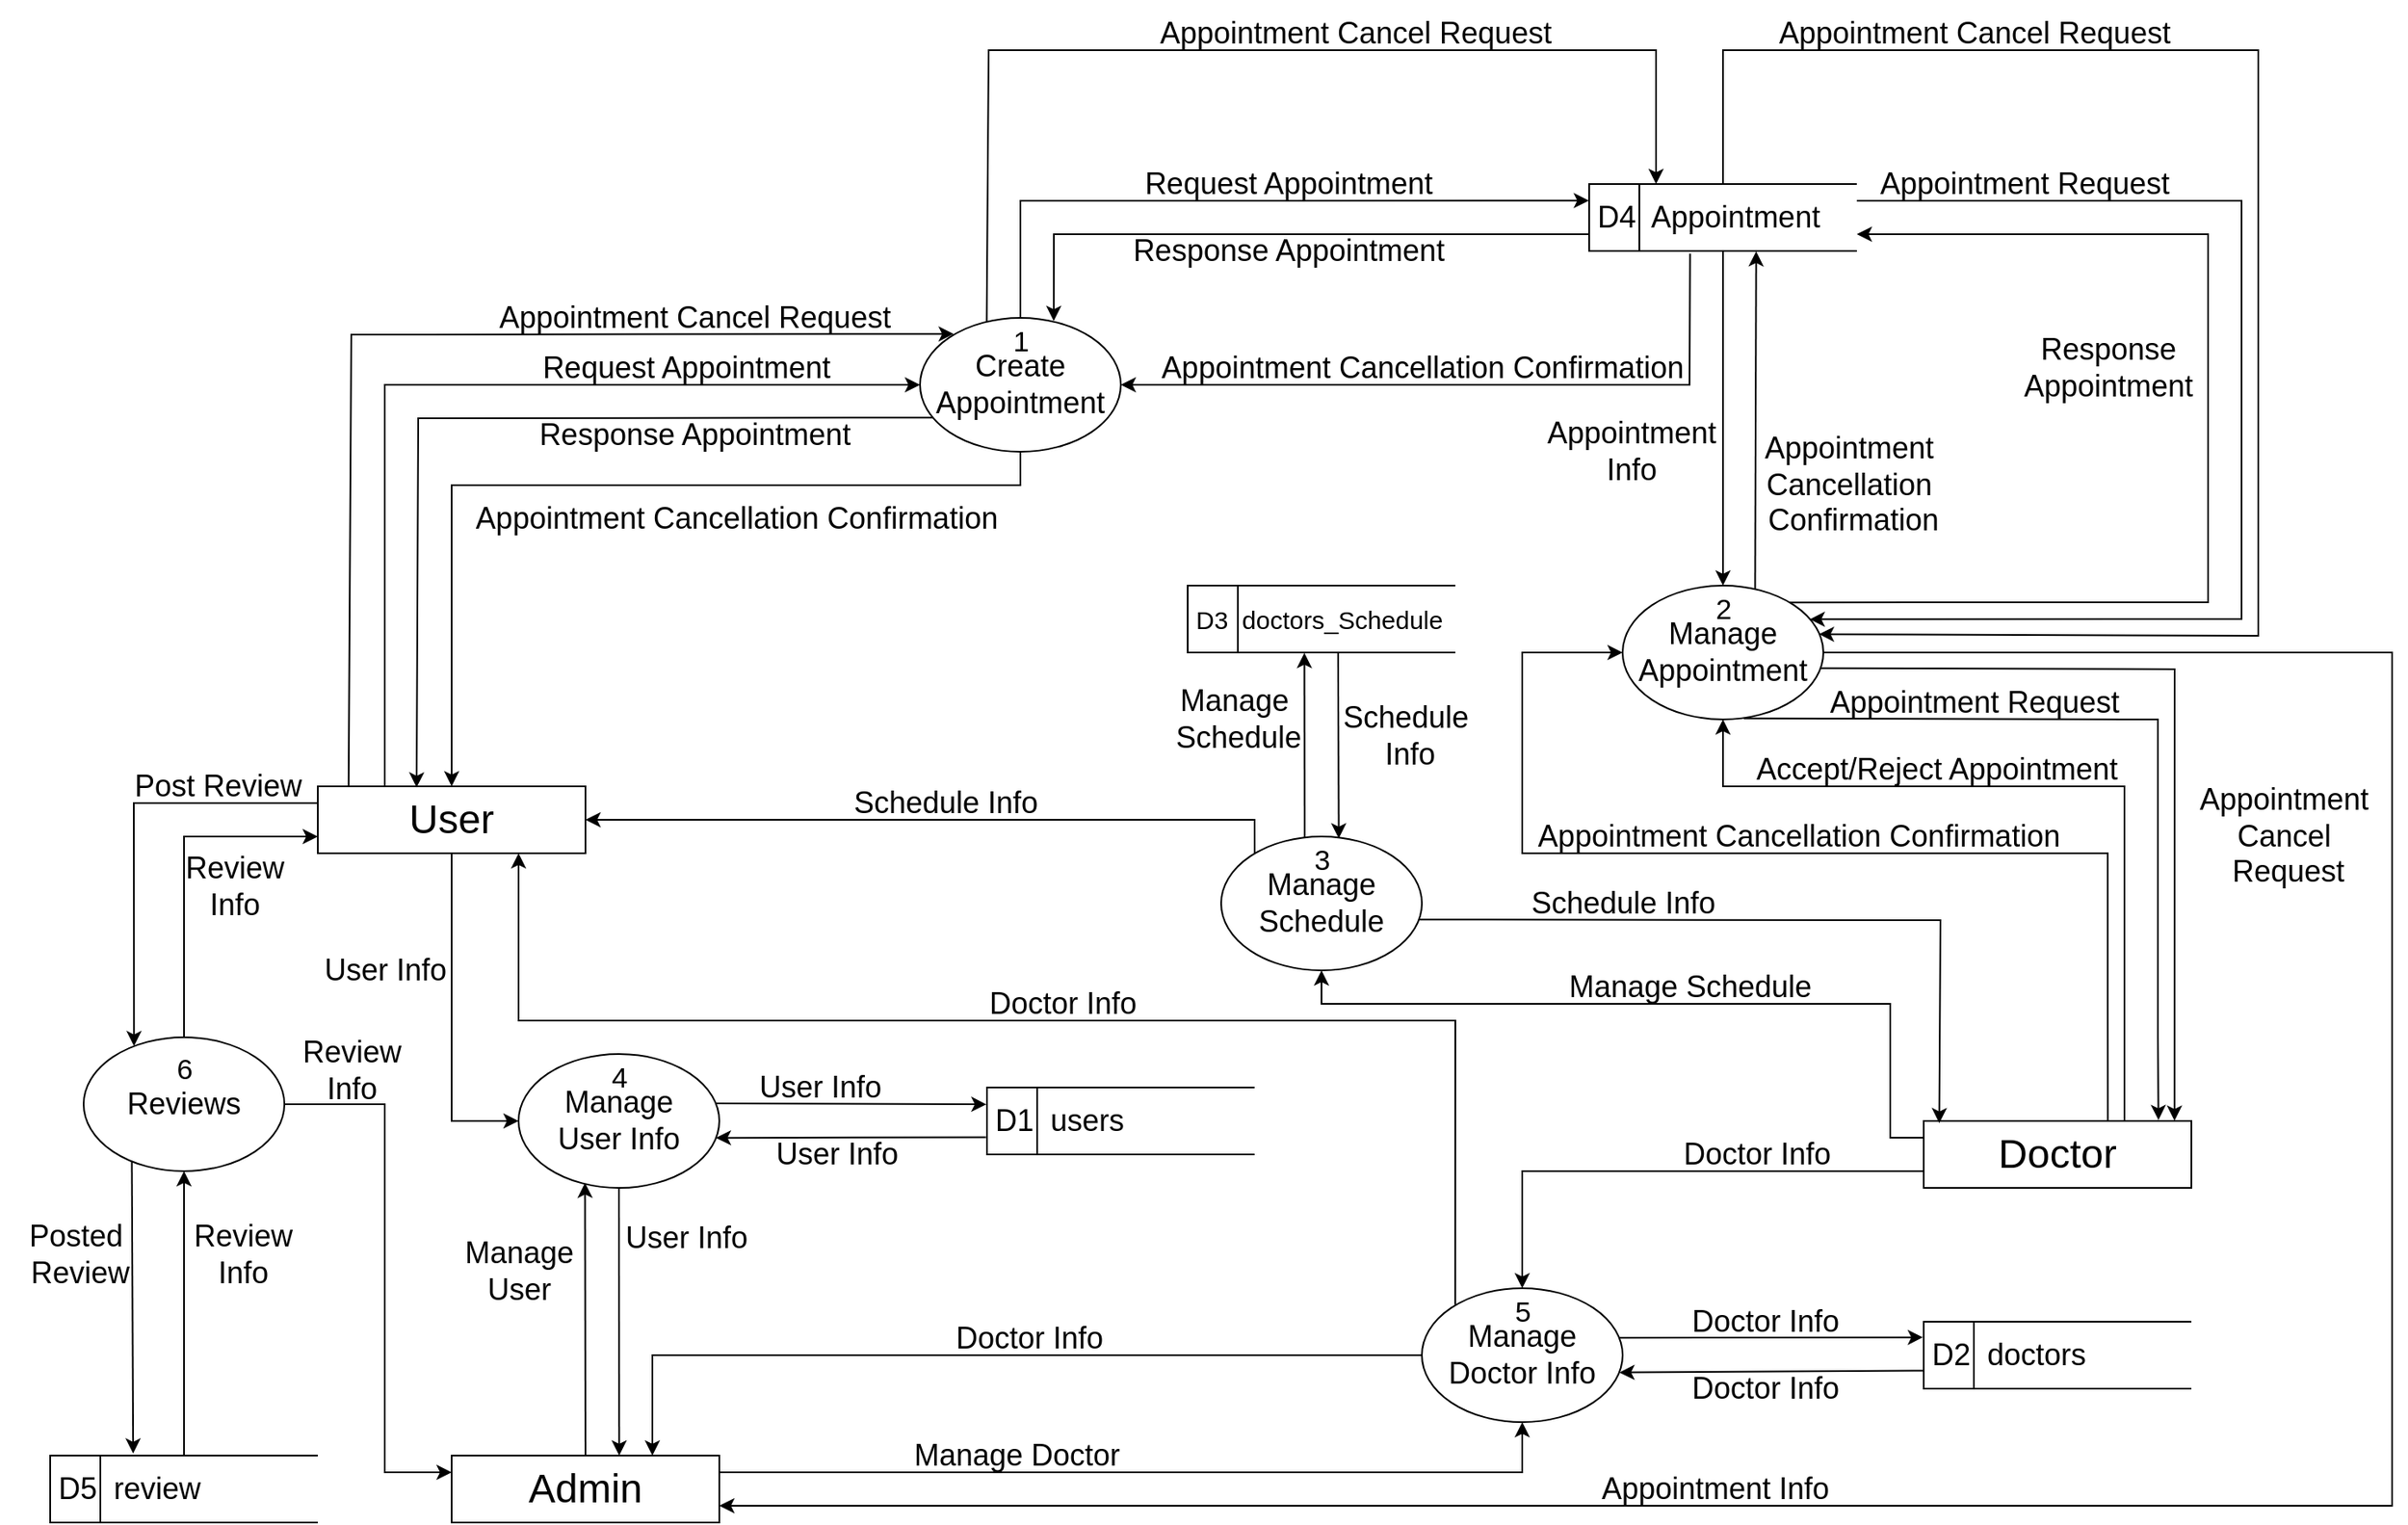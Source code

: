 <mxfile>
    <diagram id="jGnTkdlmTLmuTJ3S9nzQ" name="Page-1">
        <mxGraphModel dx="2075" dy="2265" grid="1" gridSize="10" guides="1" tooltips="1" connect="1" arrows="1" fold="1" page="1" pageScale="1" pageWidth="850" pageHeight="1100" math="0" shadow="0">
            <root>
                <mxCell id="0"/>
                <mxCell id="1" parent="0"/>
                <mxCell id="4" style="edgeStyle=none;html=1;exitX=0.25;exitY=0;exitDx=0;exitDy=0;entryX=0;entryY=0.5;entryDx=0;entryDy=0;fontSize=16;rounded=0;" parent="1" source="2" target="3" edge="1">
                    <mxGeometry relative="1" as="geometry">
                        <Array as="points">
                            <mxPoint x="200" y="80"/>
                        </Array>
                    </mxGeometry>
                </mxCell>
                <mxCell id="69" style="edgeStyle=none;rounded=0;html=1;exitX=0.5;exitY=1;exitDx=0;exitDy=0;entryX=0;entryY=0.5;entryDx=0;entryDy=0;fontSize=15;" parent="1" source="2" target="68" edge="1">
                    <mxGeometry relative="1" as="geometry">
                        <Array as="points">
                            <mxPoint x="240" y="520"/>
                        </Array>
                    </mxGeometry>
                </mxCell>
                <mxCell id="85" style="edgeStyle=none;rounded=0;html=1;exitX=0;exitY=0.25;exitDx=0;exitDy=0;entryX=0.251;entryY=0.066;entryDx=0;entryDy=0;fontSize=15;entryPerimeter=0;" parent="1" source="2" target="84" edge="1">
                    <mxGeometry relative="1" as="geometry">
                        <Array as="points">
                            <mxPoint x="50" y="330"/>
                        </Array>
                    </mxGeometry>
                </mxCell>
                <mxCell id="104" style="edgeStyle=none;html=1;exitX=0.115;exitY=-0.002;exitDx=0;exitDy=0;entryX=0.168;entryY=0.12;entryDx=0;entryDy=0;rounded=0;entryPerimeter=0;exitPerimeter=0;" edge="1" parent="1" source="2" target="3">
                    <mxGeometry relative="1" as="geometry">
                        <Array as="points">
                            <mxPoint x="180" y="50"/>
                        </Array>
                    </mxGeometry>
                </mxCell>
                <mxCell id="2" value="&lt;font style=&quot;font-size: 24px;&quot;&gt;User&lt;/font&gt;" style="rounded=0;whiteSpace=wrap;html=1;" parent="1" vertex="1">
                    <mxGeometry x="160" y="320" width="160" height="40" as="geometry"/>
                </mxCell>
                <mxCell id="7" style="edgeStyle=none;rounded=0;html=1;exitX=0.5;exitY=0;exitDx=0;exitDy=0;fontSize=18;entryX=-0.001;entryY=0.247;entryDx=0;entryDy=0;entryPerimeter=0;" parent="1" source="3" target="6" edge="1">
                    <mxGeometry relative="1" as="geometry">
                        <mxPoint x="580.0" y="-10" as="targetPoint"/>
                        <Array as="points">
                            <mxPoint x="580" y="-30"/>
                        </Array>
                    </mxGeometry>
                </mxCell>
                <mxCell id="11" style="edgeStyle=none;rounded=0;html=1;exitX=0.064;exitY=0.745;exitDx=0;exitDy=0;fontSize=18;entryX=0.369;entryY=0.017;entryDx=0;entryDy=0;entryPerimeter=0;exitPerimeter=0;" parent="1" source="3" target="2" edge="1">
                    <mxGeometry relative="1" as="geometry">
                        <mxPoint x="460" y="140" as="targetPoint"/>
                        <Array as="points">
                            <mxPoint x="220" y="100"/>
                        </Array>
                    </mxGeometry>
                </mxCell>
                <mxCell id="106" style="edgeStyle=none;rounded=0;html=1;exitX=0.332;exitY=0.038;exitDx=0;exitDy=0;exitPerimeter=0;" edge="1" parent="1" source="3">
                    <mxGeometry relative="1" as="geometry">
                        <mxPoint x="960" y="-40" as="targetPoint"/>
                        <Array as="points">
                            <mxPoint x="561" y="-120"/>
                            <mxPoint x="960" y="-120"/>
                        </Array>
                    </mxGeometry>
                </mxCell>
                <mxCell id="120" style="edgeStyle=none;rounded=0;html=1;exitX=0.5;exitY=1;exitDx=0;exitDy=0;entryX=0.5;entryY=0;entryDx=0;entryDy=0;fontSize=17;" edge="1" parent="1" source="3" target="2">
                    <mxGeometry relative="1" as="geometry">
                        <Array as="points">
                            <mxPoint x="580" y="140"/>
                            <mxPoint x="240" y="140"/>
                        </Array>
                    </mxGeometry>
                </mxCell>
                <mxCell id="3" value="&lt;font style=&quot;font-size: 18px;&quot;&gt;Create&lt;br&gt;Appointment&lt;/font&gt;" style="ellipse;whiteSpace=wrap;html=1;fontSize=16;" parent="1" vertex="1">
                    <mxGeometry x="520" y="40" width="120" height="80" as="geometry"/>
                </mxCell>
                <mxCell id="5" value="&lt;font style=&quot;font-size: 18px;&quot;&gt;Request Appointment&lt;/font&gt;" style="text;html=1;align=center;verticalAlign=middle;resizable=0;points=[];autosize=1;strokeColor=none;fillColor=none;fontSize=16;" parent="1" vertex="1">
                    <mxGeometry x="280" y="50" width="200" height="40" as="geometry"/>
                </mxCell>
                <mxCell id="9" style="edgeStyle=none;rounded=0;html=1;exitX=0;exitY=0.749;exitDx=0;exitDy=0;fontSize=18;exitPerimeter=0;entryX=0.666;entryY=0.023;entryDx=0;entryDy=0;entryPerimeter=0;" parent="1" source="6" target="3" edge="1">
                    <mxGeometry relative="1" as="geometry">
                        <mxPoint x="600" y="40" as="targetPoint"/>
                        <Array as="points">
                            <mxPoint x="600" y="-10"/>
                        </Array>
                    </mxGeometry>
                </mxCell>
                <mxCell id="14" style="edgeStyle=none;rounded=0;html=1;exitX=0.5;exitY=1;exitDx=0;exitDy=0;entryX=0.5;entryY=0;entryDx=0;entryDy=0;fontSize=18;" parent="1" source="6" target="13" edge="1">
                    <mxGeometry relative="1" as="geometry"/>
                </mxCell>
                <mxCell id="18" style="edgeStyle=none;rounded=0;html=1;entryX=0.932;entryY=0.252;entryDx=0;entryDy=0;entryPerimeter=0;fontSize=18;" parent="1" target="13" edge="1">
                    <mxGeometry relative="1" as="geometry">
                        <mxPoint x="1080" y="-30" as="sourcePoint"/>
                        <Array as="points">
                            <mxPoint x="1310" y="-30"/>
                            <mxPoint x="1310" y="100"/>
                            <mxPoint x="1310" y="220"/>
                        </Array>
                    </mxGeometry>
                </mxCell>
                <mxCell id="108" style="edgeStyle=none;rounded=0;html=1;exitX=0.5;exitY=0;exitDx=0;exitDy=0;entryX=0.978;entryY=0.363;entryDx=0;entryDy=0;entryPerimeter=0;" edge="1" parent="1" source="6" target="13">
                    <mxGeometry relative="1" as="geometry">
                        <Array as="points">
                            <mxPoint x="1000" y="-120"/>
                            <mxPoint x="1320" y="-120"/>
                            <mxPoint x="1320" y="230"/>
                        </Array>
                    </mxGeometry>
                </mxCell>
                <mxCell id="117" style="edgeStyle=none;rounded=0;html=1;exitX=0.377;exitY=1.041;exitDx=0;exitDy=0;entryX=1;entryY=0.5;entryDx=0;entryDy=0;fontSize=18;exitPerimeter=0;" edge="1" parent="1" source="6" target="3">
                    <mxGeometry relative="1" as="geometry">
                        <Array as="points">
                            <mxPoint x="980" y="80"/>
                        </Array>
                    </mxGeometry>
                </mxCell>
                <mxCell id="6" value="&lt;div style=&quot;&quot;&gt;&lt;span style=&quot;background-color: initial;&quot;&gt;&lt;font style=&quot;font-size: 18px;&quot;&gt;D4&amp;nbsp; Appointment&lt;/font&gt;&lt;/span&gt;&lt;/div&gt;" style="html=1;dashed=0;whitespace=wrap;shape=mxgraph.dfd.dataStoreID;align=left;spacingLeft=3;points=[[0,0],[0.5,0],[1,0],[0,0.5],[1,0.5],[0,1],[0.5,1],[1,1]];fontSize=18;" parent="1" vertex="1">
                    <mxGeometry x="920" y="-40" width="160" height="40" as="geometry"/>
                </mxCell>
                <mxCell id="8" value="&lt;font style=&quot;font-size: 18px;&quot;&gt;Request Appointment&lt;/font&gt;" style="text;html=1;align=center;verticalAlign=middle;resizable=0;points=[];autosize=1;strokeColor=none;fillColor=none;fontSize=16;" parent="1" vertex="1">
                    <mxGeometry x="640" y="-60" width="200" height="40" as="geometry"/>
                </mxCell>
                <mxCell id="10" value="&lt;font style=&quot;font-size: 18px;&quot;&gt;Response Appointment&lt;/font&gt;" style="text;html=1;align=center;verticalAlign=middle;resizable=0;points=[];autosize=1;strokeColor=none;fillColor=none;fontSize=16;" parent="1" vertex="1">
                    <mxGeometry x="635" y="-20" width="210" height="40" as="geometry"/>
                </mxCell>
                <mxCell id="12" value="&lt;font style=&quot;font-size: 18px;&quot;&gt;Response Appointment&lt;/font&gt;" style="text;html=1;align=center;verticalAlign=middle;resizable=0;points=[];autosize=1;strokeColor=none;fillColor=none;fontSize=16;" parent="1" vertex="1">
                    <mxGeometry x="280" y="90" width="210" height="40" as="geometry"/>
                </mxCell>
                <mxCell id="16" style="edgeStyle=none;rounded=0;html=1;exitX=0.831;exitY=0.126;exitDx=0;exitDy=0;fontSize=18;exitPerimeter=0;entryX=1;entryY=0.75;entryDx=0;entryDy=0;entryPerimeter=0;" parent="1" source="13" target="6" edge="1">
                    <mxGeometry relative="1" as="geometry">
                        <mxPoint x="1080" y="-20" as="targetPoint"/>
                        <Array as="points">
                            <mxPoint x="1290" y="210"/>
                            <mxPoint x="1290" y="110"/>
                            <mxPoint x="1290" y="-10"/>
                            <mxPoint x="1120" y="-10"/>
                        </Array>
                    </mxGeometry>
                </mxCell>
                <mxCell id="21" style="edgeStyle=none;html=1;exitX=0.604;exitY=0.992;exitDx=0;exitDy=0;fontSize=24;rounded=0;entryX=0.877;entryY=-0.014;entryDx=0;entryDy=0;exitPerimeter=0;entryPerimeter=0;" parent="1" source="13" target="20" edge="1">
                    <mxGeometry relative="1" as="geometry">
                        <mxPoint x="1290" y="530" as="targetPoint"/>
                        <Array as="points">
                            <mxPoint x="1260" y="280"/>
                            <mxPoint x="1260" y="470"/>
                        </Array>
                    </mxGeometry>
                </mxCell>
                <mxCell id="61" style="edgeStyle=none;rounded=0;html=1;exitX=1;exitY=0.5;exitDx=0;exitDy=0;entryX=1;entryY=0.75;entryDx=0;entryDy=0;fontSize=15;" parent="1" source="13" target="56" edge="1">
                    <mxGeometry relative="1" as="geometry">
                        <Array as="points">
                            <mxPoint x="1400" y="240"/>
                            <mxPoint x="1400" y="750"/>
                        </Array>
                    </mxGeometry>
                </mxCell>
                <mxCell id="110" style="edgeStyle=none;rounded=0;html=1;exitX=0.042;exitY=-0.016;exitDx=0;exitDy=0;entryX=0.937;entryY=-0.004;entryDx=0;entryDy=0;exitPerimeter=0;entryPerimeter=0;" edge="1" parent="1" source="22" target="20">
                    <mxGeometry relative="1" as="geometry">
                        <Array as="points">
                            <mxPoint x="1270" y="250"/>
                        </Array>
                    </mxGeometry>
                </mxCell>
                <mxCell id="115" style="edgeStyle=none;rounded=0;html=1;exitX=0.66;exitY=0.039;exitDx=0;exitDy=0;entryX=0.624;entryY=1.005;entryDx=0;entryDy=0;entryPerimeter=0;fontSize=14;exitPerimeter=0;" edge="1" parent="1" source="13" target="6">
                    <mxGeometry relative="1" as="geometry"/>
                </mxCell>
                <mxCell id="13" value="&lt;font style=&quot;font-size: 18px;&quot;&gt;Manage&lt;br&gt;Appointment&lt;/font&gt;" style="ellipse;whiteSpace=wrap;html=1;fontSize=16;" parent="1" vertex="1">
                    <mxGeometry x="940" y="200" width="120" height="80" as="geometry"/>
                </mxCell>
                <mxCell id="15" value="&lt;font style=&quot;font-size: 18px;&quot;&gt;Appointment&lt;br&gt;Info&lt;br&gt;&lt;/font&gt;" style="text;html=1;align=center;verticalAlign=middle;resizable=0;points=[];autosize=1;strokeColor=none;fillColor=none;fontSize=16;" parent="1" vertex="1">
                    <mxGeometry x="885" y="90" width="120" height="60" as="geometry"/>
                </mxCell>
                <mxCell id="17" value="&lt;font style=&quot;font-size: 18px;&quot;&gt;Response &lt;br&gt;Appointment&lt;/font&gt;" style="text;html=1;align=center;verticalAlign=middle;resizable=0;points=[];autosize=1;strokeColor=none;fillColor=none;fontSize=16;" parent="1" vertex="1">
                    <mxGeometry x="1170" y="40" width="120" height="60" as="geometry"/>
                </mxCell>
                <mxCell id="19" value="&lt;font style=&quot;font-size: 18px;&quot;&gt;Appointment Request&lt;/font&gt;" style="text;html=1;align=center;verticalAlign=middle;resizable=0;points=[];autosize=1;strokeColor=none;fillColor=none;fontSize=16;" parent="1" vertex="1">
                    <mxGeometry x="1080" y="-60" width="200" height="40" as="geometry"/>
                </mxCell>
                <mxCell id="24" style="edgeStyle=none;rounded=0;html=1;exitX=0.75;exitY=0;exitDx=0;exitDy=0;entryX=0.5;entryY=1;entryDx=0;entryDy=0;fontSize=24;" parent="1" source="20" target="13" edge="1">
                    <mxGeometry relative="1" as="geometry">
                        <Array as="points">
                            <mxPoint x="1240" y="320"/>
                            <mxPoint x="1000" y="320"/>
                        </Array>
                    </mxGeometry>
                </mxCell>
                <mxCell id="32" style="edgeStyle=none;rounded=0;html=1;exitX=0;exitY=0.75;exitDx=0;exitDy=0;entryX=0.5;entryY=0;entryDx=0;entryDy=0;fontSize=24;" parent="1" source="20" target="31" edge="1">
                    <mxGeometry relative="1" as="geometry">
                        <Array as="points">
                            <mxPoint x="880" y="550"/>
                        </Array>
                    </mxGeometry>
                </mxCell>
                <mxCell id="45" style="edgeStyle=none;rounded=0;html=1;exitX=0;exitY=0.25;exitDx=0;exitDy=0;entryX=0.5;entryY=1;entryDx=0;entryDy=0;fontSize=15;" parent="1" source="20" target="42" edge="1">
                    <mxGeometry relative="1" as="geometry">
                        <Array as="points">
                            <mxPoint x="1100" y="530"/>
                            <mxPoint x="1100" y="450"/>
                            <mxPoint x="760" y="450"/>
                        </Array>
                    </mxGeometry>
                </mxCell>
                <mxCell id="113" style="edgeStyle=none;rounded=0;html=1;exitX=0.688;exitY=0;exitDx=0;exitDy=0;entryX=0;entryY=0.5;entryDx=0;entryDy=0;exitPerimeter=0;" edge="1" parent="1" source="20" target="13">
                    <mxGeometry relative="1" as="geometry">
                        <Array as="points">
                            <mxPoint x="1230" y="450"/>
                            <mxPoint x="1230" y="360"/>
                            <mxPoint x="960" y="360"/>
                            <mxPoint x="880" y="360"/>
                            <mxPoint x="880" y="240"/>
                        </Array>
                    </mxGeometry>
                </mxCell>
                <mxCell id="20" value="&lt;font style=&quot;font-size: 24px;&quot;&gt;Doctor&lt;/font&gt;" style="rounded=0;whiteSpace=wrap;html=1;" parent="1" vertex="1">
                    <mxGeometry x="1120" y="520" width="160" height="40" as="geometry"/>
                </mxCell>
                <mxCell id="22" value="&lt;font style=&quot;font-size: 18px;&quot;&gt;Appointment Request&lt;/font&gt;" style="text;html=1;align=center;verticalAlign=middle;resizable=0;points=[];autosize=1;strokeColor=none;fillColor=none;fontSize=16;" parent="1" vertex="1">
                    <mxGeometry x="1050" y="250" width="200" height="40" as="geometry"/>
                </mxCell>
                <mxCell id="28" value="&lt;span style=&quot;font-size: 18px;&quot;&gt;Accept/Reject Appointment&amp;nbsp;&lt;/span&gt;" style="text;html=1;align=center;verticalAlign=middle;resizable=0;points=[];autosize=1;strokeColor=none;fillColor=none;fontSize=16;" parent="1" vertex="1">
                    <mxGeometry x="1010" y="290" width="240" height="40" as="geometry"/>
                </mxCell>
                <mxCell id="38" style="edgeStyle=none;rounded=0;html=1;exitX=-0.002;exitY=0.73;exitDx=0;exitDy=0;fontSize=24;exitPerimeter=0;entryX=0.984;entryY=0.629;entryDx=0;entryDy=0;entryPerimeter=0;" parent="1" source="30" target="31" edge="1">
                    <mxGeometry relative="1" as="geometry"/>
                </mxCell>
                <mxCell id="30" value="&lt;div style=&quot;&quot;&gt;D2&amp;nbsp; doctors&amp;nbsp;&lt;/div&gt;" style="html=1;dashed=0;whitespace=wrap;shape=mxgraph.dfd.dataStoreID;align=left;spacingLeft=3;points=[[0,0],[0.5,0],[1,0],[0,0.5],[1,0.5],[0,1],[0.5,1],[1,1]];fontSize=18;" parent="1" vertex="1">
                    <mxGeometry x="1120" y="640" width="160" height="40" as="geometry"/>
                </mxCell>
                <mxCell id="35" style="edgeStyle=none;rounded=0;html=1;exitX=0.976;exitY=0.37;exitDx=0;exitDy=0;entryX=-0.003;entryY=0.233;entryDx=0;entryDy=0;fontSize=24;exitPerimeter=0;entryPerimeter=0;" parent="1" source="31" target="30" edge="1">
                    <mxGeometry relative="1" as="geometry"/>
                </mxCell>
                <mxCell id="57" style="edgeStyle=none;rounded=0;html=1;exitX=0;exitY=0.5;exitDx=0;exitDy=0;entryX=0.75;entryY=0;entryDx=0;entryDy=0;fontSize=15;" parent="1" source="31" target="56" edge="1">
                    <mxGeometry relative="1" as="geometry">
                        <Array as="points">
                            <mxPoint x="760" y="660"/>
                            <mxPoint x="360" y="660"/>
                        </Array>
                    </mxGeometry>
                </mxCell>
                <mxCell id="81" style="edgeStyle=none;rounded=0;html=1;exitX=0.166;exitY=0.123;exitDx=0;exitDy=0;entryX=0.75;entryY=1;entryDx=0;entryDy=0;fontSize=15;exitPerimeter=0;" parent="1" source="31" target="2" edge="1">
                    <mxGeometry relative="1" as="geometry">
                        <Array as="points">
                            <mxPoint x="840" y="460"/>
                            <mxPoint x="280" y="460"/>
                        </Array>
                    </mxGeometry>
                </mxCell>
                <mxCell id="31" value="&lt;span style=&quot;font-size: 18px;&quot;&gt;Manage Doctor Info&lt;/span&gt;" style="ellipse;whiteSpace=wrap;html=1;fontSize=16;" parent="1" vertex="1">
                    <mxGeometry x="820" y="620" width="120" height="80" as="geometry"/>
                </mxCell>
                <mxCell id="33" value="&lt;span style=&quot;font-size: 18px;&quot;&gt;Doctor Info&lt;/span&gt;" style="text;html=1;align=center;verticalAlign=middle;resizable=0;points=[];autosize=1;strokeColor=none;fillColor=none;fontSize=16;" parent="1" vertex="1">
                    <mxGeometry x="965" y="520" width="110" height="40" as="geometry"/>
                </mxCell>
                <mxCell id="36" value="&lt;span style=&quot;font-size: 18px;&quot;&gt;Doctor Info&lt;/span&gt;" style="text;html=1;align=center;verticalAlign=middle;resizable=0;points=[];autosize=1;strokeColor=none;fillColor=none;fontSize=16;" parent="1" vertex="1">
                    <mxGeometry x="970" y="620" width="110" height="40" as="geometry"/>
                </mxCell>
                <mxCell id="40" value="&lt;span style=&quot;font-size: 18px;&quot;&gt;Doctor Info&lt;/span&gt;" style="text;html=1;align=center;verticalAlign=middle;resizable=0;points=[];autosize=1;strokeColor=none;fillColor=none;fontSize=16;" parent="1" vertex="1">
                    <mxGeometry x="970" y="660" width="110" height="40" as="geometry"/>
                </mxCell>
                <mxCell id="47" style="edgeStyle=none;rounded=0;html=1;exitX=0.562;exitY=0.989;exitDx=0;exitDy=0;entryX=0.586;entryY=0.014;entryDx=0;entryDy=0;fontSize=15;exitPerimeter=0;entryPerimeter=0;" parent="1" source="41" target="42" edge="1">
                    <mxGeometry relative="1" as="geometry"/>
                </mxCell>
                <mxCell id="41" value="&lt;div style=&quot;&quot;&gt;&lt;font style=&quot;font-size: 15px;&quot;&gt;D3&amp;nbsp; doctors_Schedule&lt;/font&gt;&lt;/div&gt;" style="html=1;dashed=0;whitespace=wrap;shape=mxgraph.dfd.dataStoreID;align=left;spacingLeft=3;points=[[0,0],[0.5,0],[1,0],[0,0.5],[1,0.5],[0,1],[0.5,1],[1,1]];fontSize=18;" parent="1" vertex="1">
                    <mxGeometry x="680" y="200" width="160" height="40" as="geometry"/>
                </mxCell>
                <mxCell id="43" style="edgeStyle=none;rounded=0;html=1;exitX=0.416;exitY=0.014;exitDx=0;exitDy=0;entryX=0.436;entryY=1.007;entryDx=0;entryDy=0;fontSize=15;exitPerimeter=0;entryPerimeter=0;" parent="1" source="42" target="41" edge="1">
                    <mxGeometry relative="1" as="geometry"/>
                </mxCell>
                <mxCell id="50" style="edgeStyle=none;rounded=0;html=1;exitX=0.977;exitY=0.62;exitDx=0;exitDy=0;entryX=0.058;entryY=0.033;entryDx=0;entryDy=0;fontSize=15;exitPerimeter=0;entryPerimeter=0;" parent="1" source="42" target="20" edge="1">
                    <mxGeometry relative="1" as="geometry">
                        <Array as="points">
                            <mxPoint x="1130" y="400"/>
                        </Array>
                    </mxGeometry>
                </mxCell>
                <mxCell id="52" style="edgeStyle=none;rounded=0;html=1;entryX=1;entryY=0.5;entryDx=0;entryDy=0;fontSize=15;exitX=0.167;exitY=0.13;exitDx=0;exitDy=0;exitPerimeter=0;" parent="1" source="42" target="2" edge="1">
                    <mxGeometry relative="1" as="geometry">
                        <mxPoint x="600" y="390" as="sourcePoint"/>
                        <Array as="points">
                            <mxPoint x="720" y="340"/>
                        </Array>
                    </mxGeometry>
                </mxCell>
                <mxCell id="42" value="&lt;font style=&quot;font-size: 18px;&quot;&gt;Manage&lt;br&gt;Schedule&lt;br&gt;&lt;/font&gt;" style="ellipse;whiteSpace=wrap;html=1;fontSize=16;" parent="1" vertex="1">
                    <mxGeometry x="700" y="350" width="120" height="80" as="geometry"/>
                </mxCell>
                <mxCell id="44" value="&lt;span style=&quot;font-size: 18px;&quot;&gt;Manage&amp;nbsp;&lt;br&gt;Schedule&lt;br&gt;&lt;/span&gt;" style="text;html=1;align=center;verticalAlign=middle;resizable=0;points=[];autosize=1;strokeColor=none;fillColor=none;fontSize=16;" parent="1" vertex="1">
                    <mxGeometry x="660" y="250" width="100" height="60" as="geometry"/>
                </mxCell>
                <mxCell id="46" value="&lt;span style=&quot;font-size: 18px;&quot;&gt;Manage Schedule&lt;/span&gt;" style="text;html=1;align=center;verticalAlign=middle;resizable=0;points=[];autosize=1;strokeColor=none;fillColor=none;fontSize=16;" parent="1" vertex="1">
                    <mxGeometry x="895" y="420" width="170" height="40" as="geometry"/>
                </mxCell>
                <mxCell id="48" value="&lt;span style=&quot;font-size: 18px;&quot;&gt;Schedule&lt;br&gt;&amp;nbsp;Info&lt;/span&gt;" style="text;html=1;align=center;verticalAlign=middle;resizable=0;points=[];autosize=1;strokeColor=none;fillColor=none;fontSize=16;" parent="1" vertex="1">
                    <mxGeometry x="760" y="260" width="100" height="60" as="geometry"/>
                </mxCell>
                <mxCell id="51" value="&lt;span style=&quot;font-size: 18px;&quot;&gt;Schedule Info&lt;/span&gt;" style="text;html=1;align=center;verticalAlign=middle;resizable=0;points=[];autosize=1;strokeColor=none;fillColor=none;fontSize=16;" parent="1" vertex="1">
                    <mxGeometry x="875" y="370" width="130" height="40" as="geometry"/>
                </mxCell>
                <mxCell id="53" value="&lt;span style=&quot;font-size: 18px;&quot;&gt;Schedule Info&lt;/span&gt;" style="text;html=1;align=center;verticalAlign=middle;resizable=0;points=[];autosize=1;strokeColor=none;fillColor=none;fontSize=16;" parent="1" vertex="1">
                    <mxGeometry x="470" y="310" width="130" height="40" as="geometry"/>
                </mxCell>
                <mxCell id="65" style="edgeStyle=none;rounded=0;html=1;exitX=1;exitY=0.25;exitDx=0;exitDy=0;entryX=0.5;entryY=1;entryDx=0;entryDy=0;fontSize=15;" parent="1" source="56" target="31" edge="1">
                    <mxGeometry relative="1" as="geometry">
                        <Array as="points">
                            <mxPoint x="880" y="730"/>
                        </Array>
                    </mxGeometry>
                </mxCell>
                <mxCell id="79" style="edgeStyle=none;rounded=0;html=1;exitX=0.5;exitY=0;exitDx=0;exitDy=0;entryX=0.331;entryY=0.962;entryDx=0;entryDy=0;entryPerimeter=0;fontSize=15;" parent="1" source="56" target="68" edge="1">
                    <mxGeometry relative="1" as="geometry"/>
                </mxCell>
                <mxCell id="56" value="&lt;span style=&quot;font-size: 24px;&quot;&gt;Admin&lt;/span&gt;" style="rounded=0;whiteSpace=wrap;html=1;" parent="1" vertex="1">
                    <mxGeometry x="240" y="720" width="160" height="40" as="geometry"/>
                </mxCell>
                <mxCell id="58" value="&lt;span style=&quot;font-size: 18px;&quot;&gt;Doctor Info&lt;/span&gt;" style="text;html=1;align=center;verticalAlign=middle;resizable=0;points=[];autosize=1;strokeColor=none;fillColor=none;fontSize=16;" parent="1" vertex="1">
                    <mxGeometry x="530" y="630" width="110" height="40" as="geometry"/>
                </mxCell>
                <mxCell id="62" value="&lt;font style=&quot;font-size: 18px;&quot;&gt;Appointment Info&lt;br&gt;&lt;/font&gt;" style="text;html=1;align=center;verticalAlign=middle;resizable=0;points=[];autosize=1;strokeColor=none;fillColor=none;fontSize=16;" parent="1" vertex="1">
                    <mxGeometry x="915" y="720" width="160" height="40" as="geometry"/>
                </mxCell>
                <mxCell id="66" value="&lt;span style=&quot;font-size: 18px;&quot;&gt;Manage Doctor&amp;nbsp;&lt;/span&gt;" style="text;html=1;align=center;verticalAlign=middle;resizable=0;points=[];autosize=1;strokeColor=none;fillColor=none;fontSize=16;" parent="1" vertex="1">
                    <mxGeometry x="505" y="700" width="150" height="40" as="geometry"/>
                </mxCell>
                <mxCell id="71" style="edgeStyle=none;rounded=0;html=1;exitX=0.5;exitY=1;exitDx=0;exitDy=0;entryX=0.626;entryY=0;entryDx=0;entryDy=0;entryPerimeter=0;fontSize=15;" parent="1" source="68" target="56" edge="1">
                    <mxGeometry relative="1" as="geometry"/>
                </mxCell>
                <mxCell id="74" style="edgeStyle=none;rounded=0;html=1;entryX=-0.002;entryY=0.252;entryDx=0;entryDy=0;entryPerimeter=0;fontSize=15;exitX=0.976;exitY=0.368;exitDx=0;exitDy=0;exitPerimeter=0;" parent="1" source="68" target="73" edge="1">
                    <mxGeometry relative="1" as="geometry"/>
                </mxCell>
                <mxCell id="68" value="&lt;span style=&quot;font-size: 18px;&quot;&gt;Manage &lt;br&gt;User Info&lt;/span&gt;" style="ellipse;whiteSpace=wrap;html=1;fontSize=16;" parent="1" vertex="1">
                    <mxGeometry x="280" y="480" width="120" height="80" as="geometry"/>
                </mxCell>
                <mxCell id="70" value="&lt;span style=&quot;font-size: 18px;&quot;&gt;User Info&lt;/span&gt;" style="text;html=1;align=center;verticalAlign=middle;resizable=0;points=[];autosize=1;strokeColor=none;fillColor=none;fontSize=16;" parent="1" vertex="1">
                    <mxGeometry x="150" y="410" width="100" height="40" as="geometry"/>
                </mxCell>
                <mxCell id="72" value="&lt;span style=&quot;font-size: 18px;&quot;&gt;User Info&lt;/span&gt;" style="text;html=1;align=center;verticalAlign=middle;resizable=0;points=[];autosize=1;strokeColor=none;fillColor=none;fontSize=16;" parent="1" vertex="1">
                    <mxGeometry x="330" y="570" width="100" height="40" as="geometry"/>
                </mxCell>
                <mxCell id="77" style="edgeStyle=none;rounded=0;html=1;exitX=-0.004;exitY=0.744;exitDx=0;exitDy=0;entryX=0.983;entryY=0.626;entryDx=0;entryDy=0;fontSize=15;exitPerimeter=0;entryPerimeter=0;" parent="1" source="73" target="68" edge="1">
                    <mxGeometry relative="1" as="geometry"/>
                </mxCell>
                <mxCell id="73" value="&lt;div style=&quot;&quot;&gt;D1&amp;nbsp; users&lt;/div&gt;" style="html=1;dashed=0;whitespace=wrap;shape=mxgraph.dfd.dataStoreID;align=left;spacingLeft=3;points=[[0,0],[0.5,0],[1,0],[0,0.5],[1,0.5],[0,1],[0.5,1],[1,1]];fontSize=18;" parent="1" vertex="1">
                    <mxGeometry x="560" y="500" width="160" height="40" as="geometry"/>
                </mxCell>
                <mxCell id="75" value="&lt;span style=&quot;font-size: 18px;&quot;&gt;User Info&lt;/span&gt;" style="text;html=1;align=center;verticalAlign=middle;resizable=0;points=[];autosize=1;strokeColor=none;fillColor=none;fontSize=16;" parent="1" vertex="1">
                    <mxGeometry x="410" y="480" width="100" height="40" as="geometry"/>
                </mxCell>
                <mxCell id="78" value="&lt;span style=&quot;font-size: 18px;&quot;&gt;User Info&lt;/span&gt;" style="text;html=1;align=center;verticalAlign=middle;resizable=0;points=[];autosize=1;strokeColor=none;fillColor=none;fontSize=16;" parent="1" vertex="1">
                    <mxGeometry x="420" y="520" width="100" height="40" as="geometry"/>
                </mxCell>
                <mxCell id="80" value="&lt;span style=&quot;font-size: 18px;&quot;&gt;Manage&lt;br&gt;User&lt;br&gt;&lt;/span&gt;" style="text;html=1;align=center;verticalAlign=middle;resizable=0;points=[];autosize=1;strokeColor=none;fillColor=none;fontSize=16;" parent="1" vertex="1">
                    <mxGeometry x="235" y="580" width="90" height="60" as="geometry"/>
                </mxCell>
                <mxCell id="82" value="&lt;span style=&quot;font-size: 18px;&quot;&gt;Doctor Info&lt;/span&gt;" style="text;html=1;align=center;verticalAlign=middle;resizable=0;points=[];autosize=1;strokeColor=none;fillColor=none;fontSize=16;" parent="1" vertex="1">
                    <mxGeometry x="550" y="430" width="110" height="40" as="geometry"/>
                </mxCell>
                <mxCell id="88" style="edgeStyle=none;rounded=0;html=1;exitX=0.24;exitY=0.929;exitDx=0;exitDy=0;entryX=0.31;entryY=-0.031;entryDx=0;entryDy=0;entryPerimeter=0;fontSize=15;exitPerimeter=0;" parent="1" source="84" target="87" edge="1">
                    <mxGeometry relative="1" as="geometry"/>
                </mxCell>
                <mxCell id="93" style="edgeStyle=none;rounded=0;html=1;exitX=1;exitY=0.5;exitDx=0;exitDy=0;entryX=0;entryY=0.25;entryDx=0;entryDy=0;fontSize=15;" parent="1" source="84" target="56" edge="1">
                    <mxGeometry relative="1" as="geometry">
                        <Array as="points">
                            <mxPoint x="200" y="510"/>
                            <mxPoint x="200" y="730"/>
                        </Array>
                    </mxGeometry>
                </mxCell>
                <mxCell id="95" style="edgeStyle=none;rounded=0;html=1;exitX=0.5;exitY=0;exitDx=0;exitDy=0;entryX=0;entryY=0.75;entryDx=0;entryDy=0;fontSize=15;" parent="1" source="84" target="2" edge="1">
                    <mxGeometry relative="1" as="geometry">
                        <Array as="points">
                            <mxPoint x="80" y="350"/>
                        </Array>
                    </mxGeometry>
                </mxCell>
                <mxCell id="84" value="&lt;span style=&quot;font-size: 18px;&quot;&gt;Reviews&lt;/span&gt;" style="ellipse;whiteSpace=wrap;html=1;fontSize=16;" parent="1" vertex="1">
                    <mxGeometry x="20" y="470" width="120" height="80" as="geometry"/>
                </mxCell>
                <mxCell id="86" value="&lt;span style=&quot;font-size: 18px;&quot;&gt;Post Review&lt;/span&gt;" style="text;html=1;align=center;verticalAlign=middle;resizable=0;points=[];autosize=1;strokeColor=none;fillColor=none;fontSize=16;" parent="1" vertex="1">
                    <mxGeometry x="40" y="300" width="120" height="40" as="geometry"/>
                </mxCell>
                <mxCell id="90" style="edgeStyle=none;rounded=0;html=1;exitX=0.5;exitY=0;exitDx=0;exitDy=0;entryX=0.5;entryY=1;entryDx=0;entryDy=0;fontSize=15;" parent="1" source="87" target="84" edge="1">
                    <mxGeometry relative="1" as="geometry"/>
                </mxCell>
                <mxCell id="87" value="&lt;div style=&quot;&quot;&gt;D5&amp;nbsp; review&lt;/div&gt;" style="html=1;dashed=0;whitespace=wrap;shape=mxgraph.dfd.dataStoreID;align=left;spacingLeft=3;points=[[0,0],[0.5,0],[1,0],[0,0.5],[1,0.5],[0,1],[0.5,1],[1,1]];fontSize=18;" parent="1" vertex="1">
                    <mxGeometry y="720" width="160" height="40" as="geometry"/>
                </mxCell>
                <mxCell id="89" value="&lt;span style=&quot;font-size: 18px;&quot;&gt;Posted&lt;br&gt;&amp;nbsp;Review&lt;/span&gt;" style="text;html=1;align=center;verticalAlign=middle;resizable=0;points=[];autosize=1;strokeColor=none;fillColor=none;fontSize=16;" parent="1" vertex="1">
                    <mxGeometry x="-30" y="570" width="90" height="60" as="geometry"/>
                </mxCell>
                <mxCell id="91" value="&lt;span style=&quot;font-size: 18px;&quot;&gt;Review&lt;br&gt;Info&lt;br&gt;&lt;/span&gt;" style="text;html=1;align=center;verticalAlign=middle;resizable=0;points=[];autosize=1;strokeColor=none;fillColor=none;fontSize=16;" parent="1" vertex="1">
                    <mxGeometry x="75" y="570" width="80" height="60" as="geometry"/>
                </mxCell>
                <mxCell id="94" value="&lt;span style=&quot;font-size: 18px;&quot;&gt;Review&lt;br&gt;Info&lt;br&gt;&lt;/span&gt;" style="text;html=1;align=center;verticalAlign=middle;resizable=0;points=[];autosize=1;strokeColor=none;fillColor=none;fontSize=16;" parent="1" vertex="1">
                    <mxGeometry x="140" y="460" width="80" height="60" as="geometry"/>
                </mxCell>
                <mxCell id="96" value="&lt;span style=&quot;font-size: 18px;&quot;&gt;Review&lt;br&gt;Info&lt;br&gt;&lt;/span&gt;" style="text;html=1;align=center;verticalAlign=middle;resizable=0;points=[];autosize=1;strokeColor=none;fillColor=none;fontSize=16;" parent="1" vertex="1">
                    <mxGeometry x="70" y="350" width="80" height="60" as="geometry"/>
                </mxCell>
                <mxCell id="97" value="&lt;font style=&quot;font-size: 17px;&quot;&gt;1&lt;/font&gt;" style="text;html=1;align=center;verticalAlign=middle;resizable=0;points=[];autosize=1;strokeColor=none;fillColor=none;fontSize=15;" parent="1" vertex="1">
                    <mxGeometry x="565" y="40" width="30" height="30" as="geometry"/>
                </mxCell>
                <mxCell id="98" value="&lt;font style=&quot;font-size: 17px;&quot;&gt;2&lt;/font&gt;" style="text;html=1;align=center;verticalAlign=middle;resizable=0;points=[];autosize=1;strokeColor=none;fillColor=none;fontSize=15;" parent="1" vertex="1">
                    <mxGeometry x="985" y="200" width="30" height="30" as="geometry"/>
                </mxCell>
                <mxCell id="99" value="&lt;font style=&quot;font-size: 17px;&quot;&gt;3&lt;/font&gt;" style="text;html=1;align=center;verticalAlign=middle;resizable=0;points=[];autosize=1;strokeColor=none;fillColor=none;fontSize=15;" parent="1" vertex="1">
                    <mxGeometry x="745" y="350" width="30" height="30" as="geometry"/>
                </mxCell>
                <mxCell id="100" value="&lt;span style=&quot;font-size: 17px;&quot;&gt;4&lt;/span&gt;" style="text;html=1;align=center;verticalAlign=middle;resizable=0;points=[];autosize=1;strokeColor=none;fillColor=none;fontSize=15;" parent="1" vertex="1">
                    <mxGeometry x="325" y="480" width="30" height="30" as="geometry"/>
                </mxCell>
                <mxCell id="102" value="&lt;span style=&quot;font-size: 17px;&quot;&gt;5&lt;/span&gt;" style="text;html=1;align=center;verticalAlign=middle;resizable=0;points=[];autosize=1;strokeColor=none;fillColor=none;fontSize=15;" parent="1" vertex="1">
                    <mxGeometry x="865" y="620" width="30" height="30" as="geometry"/>
                </mxCell>
                <mxCell id="103" value="&lt;span style=&quot;font-size: 17px;&quot;&gt;6&lt;/span&gt;" style="text;html=1;align=center;verticalAlign=middle;resizable=0;points=[];autosize=1;strokeColor=none;fillColor=none;fontSize=15;" parent="1" vertex="1">
                    <mxGeometry x="65" y="475" width="30" height="30" as="geometry"/>
                </mxCell>
                <mxCell id="105" value="&lt;span style=&quot;font-size: 18px;&quot;&gt;Appointment Cancel Request&lt;/span&gt;" style="text;html=1;align=center;verticalAlign=middle;resizable=0;points=[];autosize=1;strokeColor=none;fillColor=none;fontSize=16;" vertex="1" parent="1">
                    <mxGeometry x="255" y="20" width="260" height="40" as="geometry"/>
                </mxCell>
                <mxCell id="107" value="&lt;span style=&quot;font-size: 18px;&quot;&gt;Appointment Cancel Request&lt;/span&gt;" style="text;html=1;align=center;verticalAlign=middle;resizable=0;points=[];autosize=1;strokeColor=none;fillColor=none;fontSize=16;" vertex="1" parent="1">
                    <mxGeometry x="650" y="-150" width="260" height="40" as="geometry"/>
                </mxCell>
                <mxCell id="109" value="&lt;span style=&quot;font-size: 18px;&quot;&gt;Appointment Cancel Request&lt;/span&gt;" style="text;html=1;align=center;verticalAlign=middle;resizable=0;points=[];autosize=1;strokeColor=none;fillColor=none;fontSize=16;" vertex="1" parent="1">
                    <mxGeometry x="1020" y="-150" width="260" height="40" as="geometry"/>
                </mxCell>
                <mxCell id="111" value="&lt;span style=&quot;font-size: 18px;&quot;&gt;Appointment &lt;br&gt;Cancel&lt;br&gt;&amp;nbsp;Request&lt;/span&gt;" style="text;html=1;align=center;verticalAlign=middle;resizable=0;points=[];autosize=1;strokeColor=none;fillColor=none;fontSize=16;" vertex="1" parent="1">
                    <mxGeometry x="1275" y="310" width="120" height="80" as="geometry"/>
                </mxCell>
                <mxCell id="114" value="&lt;font style=&quot;font-size: 18px;&quot;&gt;Appointment Cancellation Confirmation&lt;/font&gt;" style="text;html=1;align=center;verticalAlign=middle;resizable=0;points=[];autosize=1;strokeColor=none;fillColor=none;fontSize=16;" vertex="1" parent="1">
                    <mxGeometry x="875" y="330" width="340" height="40" as="geometry"/>
                </mxCell>
                <mxCell id="116" value="&lt;span style=&quot;font-size: 18px;&quot;&gt;Appointment &lt;br&gt;Cancellation&lt;br&gt;&amp;nbsp;Confirmation&lt;/span&gt;" style="text;html=1;align=center;verticalAlign=middle;resizable=0;points=[];autosize=1;strokeColor=none;fillColor=none;fontSize=16;" vertex="1" parent="1">
                    <mxGeometry x="1010" y="100" width="130" height="80" as="geometry"/>
                </mxCell>
                <mxCell id="118" value="&lt;font style=&quot;font-size: 18px;&quot;&gt;Appointment Cancellation Confirmation&lt;/font&gt;" style="text;html=1;align=center;verticalAlign=middle;resizable=0;points=[];autosize=1;strokeColor=none;fillColor=none;fontSize=16;" vertex="1" parent="1">
                    <mxGeometry x="650" y="50" width="340" height="40" as="geometry"/>
                </mxCell>
                <mxCell id="121" value="&lt;font style=&quot;font-size: 18px;&quot;&gt;Appointment Cancellation Confirmation&lt;/font&gt;" style="text;html=1;align=center;verticalAlign=middle;resizable=0;points=[];autosize=1;strokeColor=none;fillColor=none;fontSize=16;" vertex="1" parent="1">
                    <mxGeometry x="240" y="140" width="340" height="40" as="geometry"/>
                </mxCell>
            </root>
        </mxGraphModel>
    </diagram>
</mxfile>